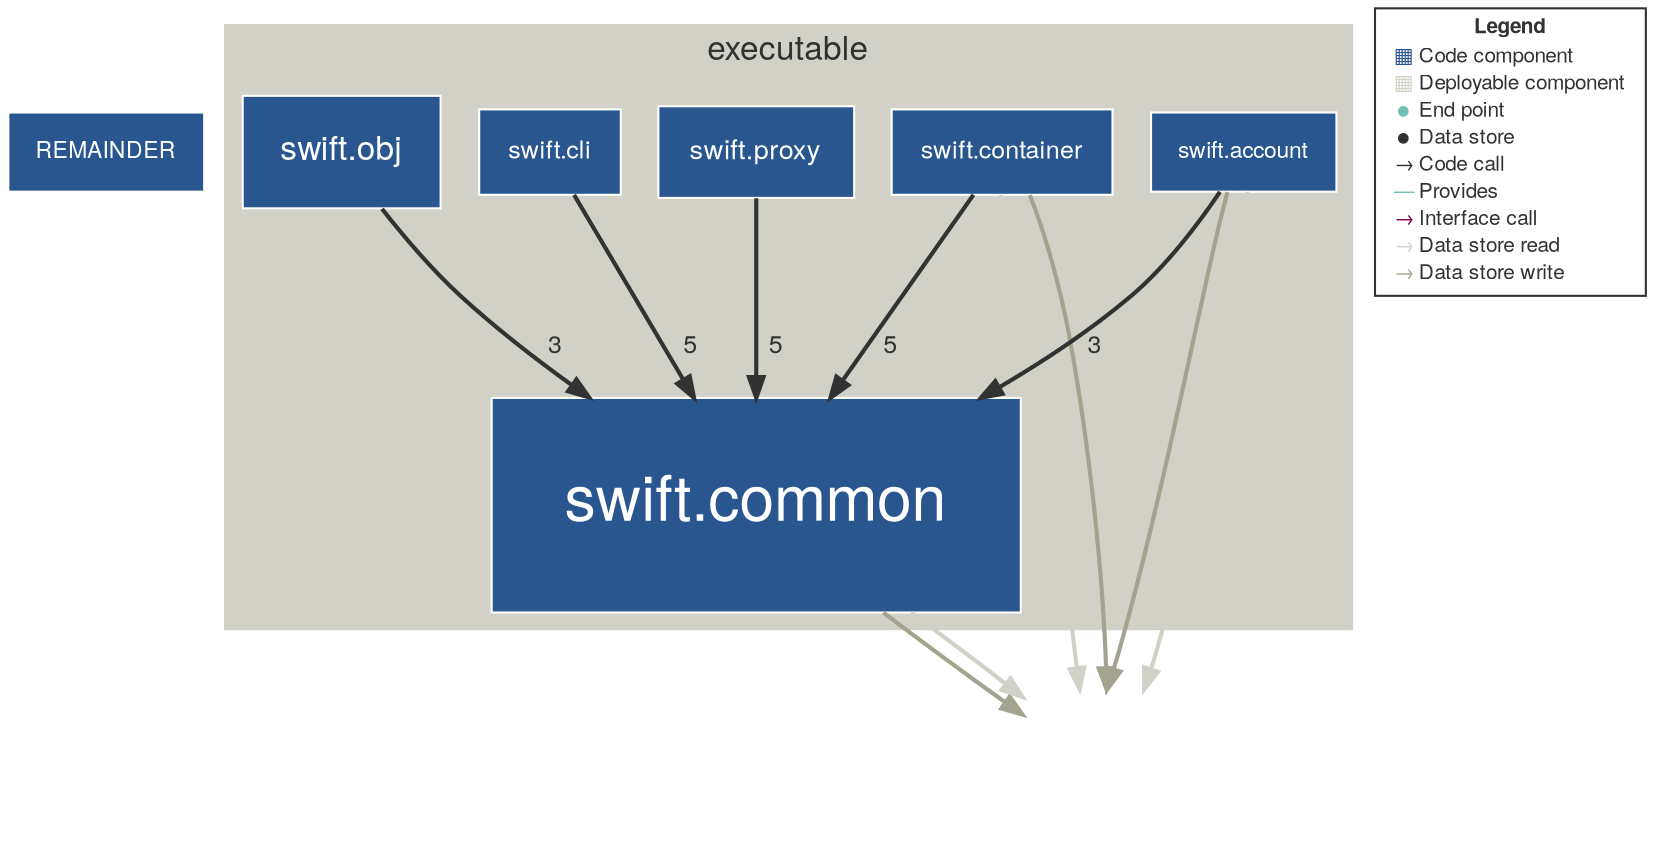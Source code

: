 digraph "Graph" {
compound=true
rankdir=TD
"REMAINDER@NOT_DEPLOYED" [ shape="box" style="filled" fillcolor="#2A568F" penwidth="1" color="#FFFFFF" fontname="Helvetica Neue" fontcolor="#FFFFFF" fontsize="11" margin="0.176" label="REMAINDER" ]
"75087541-f592-41af-868d-d4e7ca301177@NOT_DEPLOYED" [ shape="box" penwidth="0" fontname="Helvetica Neue" fontcolor="#323232" fontsize="16" image="icon-datastore.png" width="1.000" height="1.000" fixedsize="true" label="" ]
subgraph "cluster-swift" {
style="filled"
color="#D2D1C7"
fontname="Helvetica Neue"
fontsize="16"
fontcolor="#323232"
label="executable"
"swift.cli@swift" [ shape="box" style="filled" fillcolor="#2A568F" penwidth="1" color="#FFFFFF" fontname="Helvetica Neue" fontcolor="#FFFFFF" fontsize="12" margin="0.192" label="swift.cli" ]
"swift.obj@swift" [ shape="box" style="filled" fillcolor="#2A568F" penwidth="1" color="#FFFFFF" fontname="Helvetica Neue" fontcolor="#FFFFFF" fontsize="16" margin="0.256" label="swift.obj" ]
"swift.container@swift" [ shape="box" style="filled" fillcolor="#2A568F" penwidth="1" color="#FFFFFF" fontname="Helvetica Neue" fontcolor="#FFFFFF" fontsize="12" margin="0.192" label="swift.container" ]
"swift.proxy@swift" [ shape="box" style="filled" fillcolor="#2A568F" penwidth="1" color="#FFFFFF" fontname="Helvetica Neue" fontcolor="#FFFFFF" fontsize="13" margin="0.20800000000000002" label="swift.proxy" ]
"swift.account@swift" [ shape="box" style="filled" fillcolor="#2A568F" penwidth="1" color="#FFFFFF" fontname="Helvetica Neue" fontcolor="#FFFFFF" fontsize="11" margin="0.176" label="swift.account" ]
"swift.common@swift" [ shape="box" style="filled" fillcolor="#2A568F" penwidth="1" color="#FFFFFF" fontname="Helvetica Neue" fontcolor="#FFFFFF" fontsize="30" margin="0.48" label="swift.common" ]
}
"swift.cli@swift" -> "swift.common@swift" [ penwidth="2" color="#323232" fontcolor="#323232" fontname="Helvetica Neue" fontsize="12" label="  5" ]
"swift.obj@swift" -> "swift.common@swift" [ penwidth="2" color="#323232" fontcolor="#323232" fontname="Helvetica Neue" fontsize="12" label="  3" ]
"swift.container@swift" -> "75087541-f592-41af-868d-d4e7ca301177@NOT_DEPLOYED" [ penwidth="2" color="#D2D1C7" fontcolor="#D2D1C7" fontname="Helvetica Neue" fontsize="12" label="" ]
"swift.container@swift" -> "75087541-f592-41af-868d-d4e7ca301177@NOT_DEPLOYED" [ penwidth="2" color="#A4A38F" fontcolor="#A4A38F" fontname="Helvetica Neue" fontsize="12" label="" ]
"swift.container@swift" -> "swift.common@swift" [ penwidth="2" color="#323232" fontcolor="#323232" fontname="Helvetica Neue" fontsize="12" label="  5" ]
"swift.proxy@swift" -> "swift.common@swift" [ penwidth="2" color="#323232" fontcolor="#323232" fontname="Helvetica Neue" fontsize="12" label="  5" ]
"swift.account@swift" -> "75087541-f592-41af-868d-d4e7ca301177@NOT_DEPLOYED" [ penwidth="2" color="#A4A38F" fontcolor="#A4A38F" fontname="Helvetica Neue" fontsize="12" label="" ]
"swift.account@swift" -> "75087541-f592-41af-868d-d4e7ca301177@NOT_DEPLOYED" [ penwidth="2" color="#D2D1C7" fontcolor="#D2D1C7" fontname="Helvetica Neue" fontsize="12" label="" ]
"swift.account@swift" -> "swift.common@swift" [ penwidth="2" color="#323232" fontcolor="#323232" fontname="Helvetica Neue" fontsize="12" label="  3" ]
"swift.common@swift" -> "75087541-f592-41af-868d-d4e7ca301177@NOT_DEPLOYED" [ penwidth="2" color="#A4A38F" fontcolor="#A4A38F" fontname="Helvetica Neue" fontsize="12" label="" ]
"swift.common@swift" -> "75087541-f592-41af-868d-d4e7ca301177@NOT_DEPLOYED" [ penwidth="2" color="#D2D1C7" fontcolor="#D2D1C7" fontname="Helvetica Neue" fontsize="12" label="" ]
"LEGEND" [ shape="box" style="filled" fillcolor="#FFFFFF" penwidth="1" color="#323232" fontname="Helvetica Neue" fontcolor="#323232" fontsize="10" label=<<TABLE BORDER="0" CELLPADDING="1" CELLSPACING="0">
<TR><TD COLSPAN="2"><B>Legend</B></TD></TR>
<TR><TD><FONT COLOR="#2A568F">&#9638;</FONT></TD><TD ALIGN="left">Code component</TD></TR>
<TR><TD><FONT COLOR="#D2D1C7">&#9638;</FONT></TD><TD ALIGN="left">Deployable component</TD></TR>
<TR><TD><FONT COLOR="#72C0B4">&#9679;</FONT></TD><TD ALIGN="left">End point</TD></TR>
<TR><TD><FONT COLOR="#323232">&#9679;</FONT></TD><TD ALIGN="left">Data store</TD></TR>
<TR><TD><FONT COLOR="#323232">&rarr;</FONT></TD><TD ALIGN="left">Code call</TD></TR>
<TR><TD><FONT COLOR="#72C0B4">&#8212;</FONT></TD><TD ALIGN="left">Provides</TD></TR>
<TR><TD><FONT COLOR="#820445">&rarr;</FONT></TD><TD ALIGN="left">Interface call</TD></TR>
<TR><TD><FONT COLOR="#D2D1C7">&rarr;</FONT></TD><TD ALIGN="left">Data store read</TD></TR>
<TR><TD><FONT COLOR="#A4A38F">&rarr;</FONT></TD><TD ALIGN="left">Data store write</TD></TR>
</TABLE>
>  ]
}
